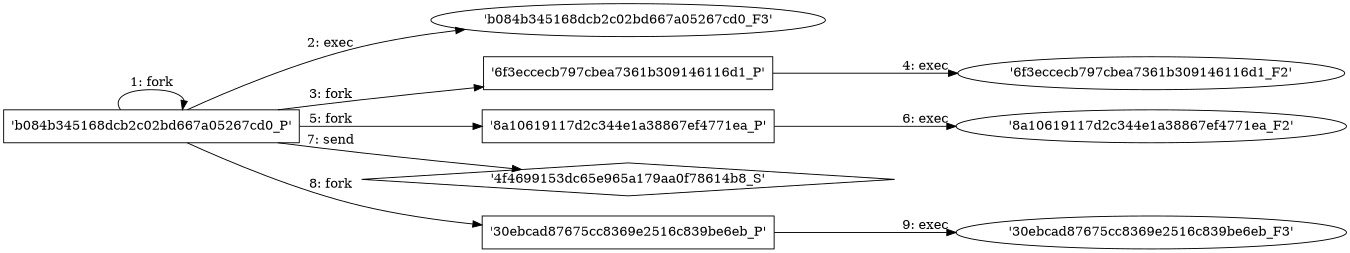 digraph "D:\Learning\Paper\apt\基于CTI的攻击预警\Dataset\攻击图\ASGfromALLCTI\Threat Roundup for April 29 to May 6.dot" {
rankdir="LR"
size="9"
fixedsize="false"
splines="true"
nodesep=0.3
ranksep=0
fontsize=10
overlap="scalexy"
engine= "neato"
	"'b084b345168dcb2c02bd667a05267cd0_P'" [node_type=Process shape=box]
	"'b084b345168dcb2c02bd667a05267cd0_P'" [node_type=Process shape=box]
	"'b084b345168dcb2c02bd667a05267cd0_P'" -> "'b084b345168dcb2c02bd667a05267cd0_P'" [label="1: fork"]
	"'b084b345168dcb2c02bd667a05267cd0_P'" [node_type=Process shape=box]
	"'b084b345168dcb2c02bd667a05267cd0_F3'" [node_type=File shape=ellipse]
	"'b084b345168dcb2c02bd667a05267cd0_P'" -> "'b084b345168dcb2c02bd667a05267cd0_F3'" [label="2: exec"]
	"'b084b345168dcb2c02bd667a05267cd0_P'" [node_type=Process shape=box]
	"'6f3eccecb797cbea7361b309146116d1_P'" [node_type=Process shape=box]
	"'b084b345168dcb2c02bd667a05267cd0_P'" -> "'6f3eccecb797cbea7361b309146116d1_P'" [label="3: fork"]
	"'6f3eccecb797cbea7361b309146116d1_P'" [node_type=Process shape=box]
	"'6f3eccecb797cbea7361b309146116d1_F2'" [node_type=File shape=ellipse]
	"'6f3eccecb797cbea7361b309146116d1_P'" -> "'6f3eccecb797cbea7361b309146116d1_F2'" [label="4: exec"]
	"'b084b345168dcb2c02bd667a05267cd0_P'" [node_type=Process shape=box]
	"'8a10619117d2c344e1a38867ef4771ea_P'" [node_type=Process shape=box]
	"'b084b345168dcb2c02bd667a05267cd0_P'" -> "'8a10619117d2c344e1a38867ef4771ea_P'" [label="5: fork"]
	"'8a10619117d2c344e1a38867ef4771ea_P'" [node_type=Process shape=box]
	"'8a10619117d2c344e1a38867ef4771ea_F2'" [node_type=File shape=ellipse]
	"'8a10619117d2c344e1a38867ef4771ea_P'" -> "'8a10619117d2c344e1a38867ef4771ea_F2'" [label="6: exec"]
	"'4f4699153dc65e965a179aa0f78614b8_S'" [node_type=Socket shape=diamond]
	"'b084b345168dcb2c02bd667a05267cd0_P'" [node_type=Process shape=box]
	"'b084b345168dcb2c02bd667a05267cd0_P'" -> "'4f4699153dc65e965a179aa0f78614b8_S'" [label="7: send"]
	"'b084b345168dcb2c02bd667a05267cd0_P'" [node_type=Process shape=box]
	"'30ebcad87675cc8369e2516c839be6eb_P'" [node_type=Process shape=box]
	"'b084b345168dcb2c02bd667a05267cd0_P'" -> "'30ebcad87675cc8369e2516c839be6eb_P'" [label="8: fork"]
	"'30ebcad87675cc8369e2516c839be6eb_P'" [node_type=Process shape=box]
	"'30ebcad87675cc8369e2516c839be6eb_F3'" [node_type=File shape=ellipse]
	"'30ebcad87675cc8369e2516c839be6eb_P'" -> "'30ebcad87675cc8369e2516c839be6eb_F3'" [label="9: exec"]
}
